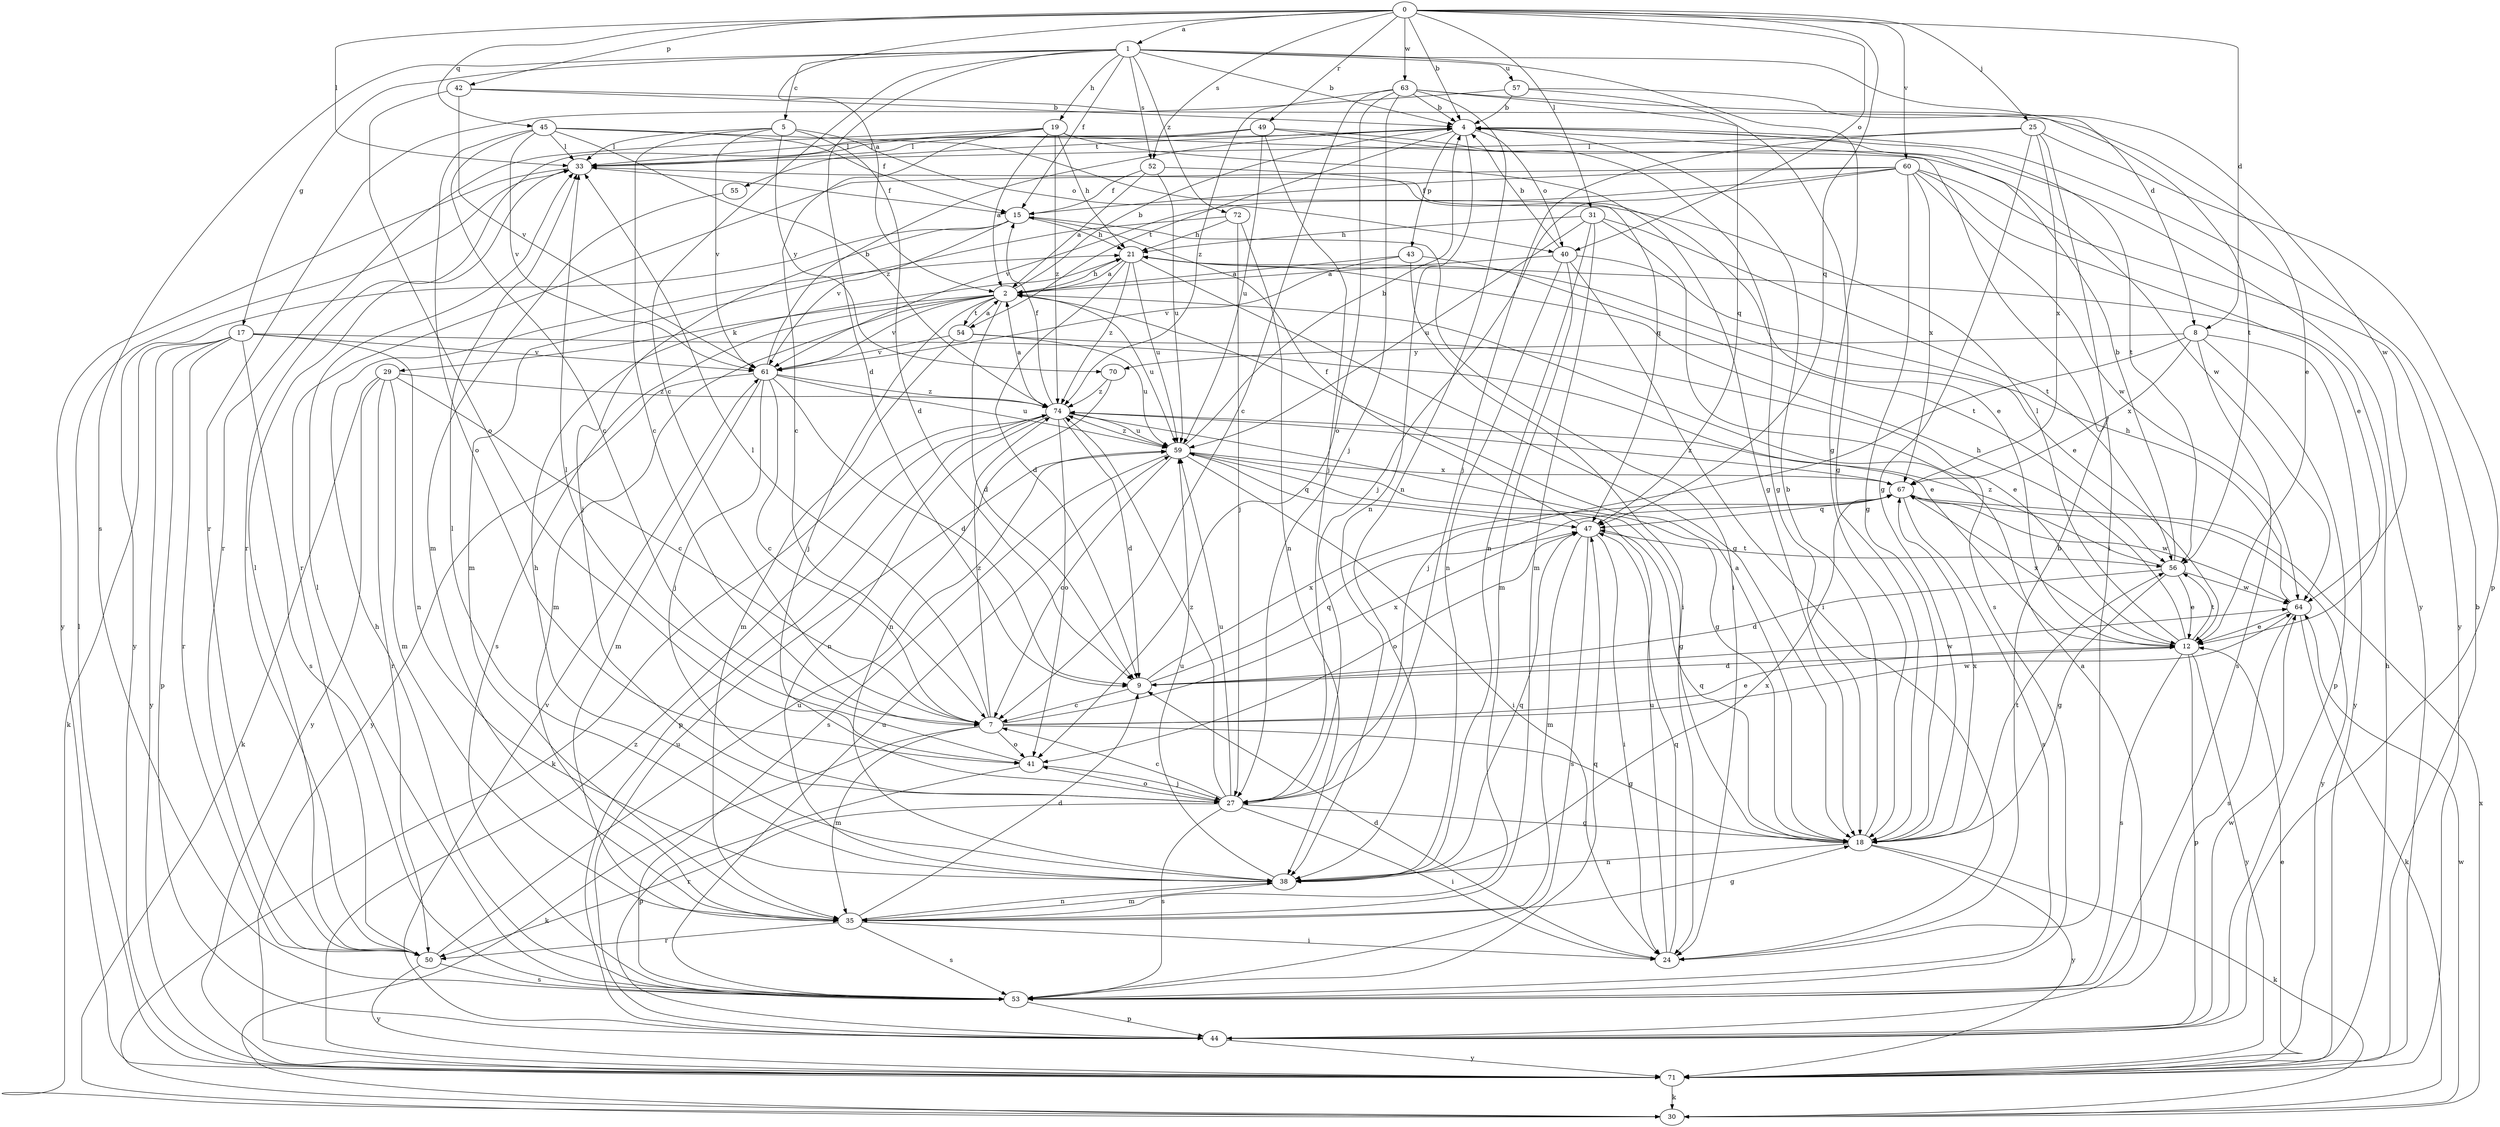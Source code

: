 strict digraph  {
0;
1;
2;
4;
5;
7;
8;
9;
12;
15;
17;
18;
19;
21;
24;
25;
27;
29;
30;
31;
33;
35;
38;
40;
41;
42;
43;
44;
45;
47;
49;
50;
52;
53;
54;
55;
56;
57;
59;
60;
61;
63;
64;
67;
70;
71;
72;
74;
0 -> 1  [label=a];
0 -> 2  [label=a];
0 -> 4  [label=b];
0 -> 8  [label=d];
0 -> 25  [label=j];
0 -> 31  [label=l];
0 -> 33  [label=l];
0 -> 40  [label=o];
0 -> 42  [label=p];
0 -> 45  [label=q];
0 -> 47  [label=q];
0 -> 49  [label=r];
0 -> 52  [label=s];
0 -> 60  [label=v];
0 -> 63  [label=w];
1 -> 4  [label=b];
1 -> 5  [label=c];
1 -> 7  [label=c];
1 -> 8  [label=d];
1 -> 9  [label=d];
1 -> 15  [label=f];
1 -> 17  [label=g];
1 -> 18  [label=g];
1 -> 19  [label=h];
1 -> 52  [label=s];
1 -> 53  [label=s];
1 -> 57  [label=u];
1 -> 72  [label=z];
2 -> 4  [label=b];
2 -> 9  [label=d];
2 -> 21  [label=h];
2 -> 27  [label=j];
2 -> 29  [label=k];
2 -> 35  [label=m];
2 -> 53  [label=s];
2 -> 54  [label=t];
2 -> 59  [label=u];
2 -> 61  [label=v];
4 -> 33  [label=l];
4 -> 38  [label=n];
4 -> 40  [label=o];
4 -> 43  [label=p];
4 -> 54  [label=t];
4 -> 55  [label=t];
4 -> 56  [label=t];
5 -> 7  [label=c];
5 -> 9  [label=d];
5 -> 33  [label=l];
5 -> 40  [label=o];
5 -> 61  [label=v];
5 -> 70  [label=y];
7 -> 12  [label=e];
7 -> 18  [label=g];
7 -> 30  [label=k];
7 -> 33  [label=l];
7 -> 35  [label=m];
7 -> 41  [label=o];
7 -> 64  [label=w];
7 -> 67  [label=x];
7 -> 74  [label=z];
8 -> 27  [label=j];
8 -> 44  [label=p];
8 -> 53  [label=s];
8 -> 67  [label=x];
8 -> 70  [label=y];
8 -> 71  [label=y];
9 -> 7  [label=c];
9 -> 47  [label=q];
9 -> 64  [label=w];
9 -> 67  [label=x];
12 -> 9  [label=d];
12 -> 21  [label=h];
12 -> 33  [label=l];
12 -> 44  [label=p];
12 -> 53  [label=s];
12 -> 56  [label=t];
12 -> 67  [label=x];
12 -> 71  [label=y];
15 -> 21  [label=h];
15 -> 24  [label=i];
15 -> 27  [label=j];
15 -> 61  [label=v];
15 -> 71  [label=y];
17 -> 12  [label=e];
17 -> 30  [label=k];
17 -> 38  [label=n];
17 -> 44  [label=p];
17 -> 50  [label=r];
17 -> 53  [label=s];
17 -> 61  [label=v];
17 -> 71  [label=y];
18 -> 2  [label=a];
18 -> 4  [label=b];
18 -> 30  [label=k];
18 -> 38  [label=n];
18 -> 47  [label=q];
18 -> 56  [label=t];
18 -> 67  [label=x];
18 -> 71  [label=y];
19 -> 2  [label=a];
19 -> 7  [label=c];
19 -> 18  [label=g];
19 -> 21  [label=h];
19 -> 33  [label=l];
19 -> 50  [label=r];
19 -> 64  [label=w];
19 -> 74  [label=z];
21 -> 2  [label=a];
21 -> 9  [label=d];
21 -> 18  [label=g];
21 -> 59  [label=u];
21 -> 74  [label=z];
24 -> 4  [label=b];
24 -> 9  [label=d];
24 -> 47  [label=q];
24 -> 59  [label=u];
25 -> 18  [label=g];
25 -> 24  [label=i];
25 -> 27  [label=j];
25 -> 33  [label=l];
25 -> 44  [label=p];
25 -> 67  [label=x];
27 -> 7  [label=c];
27 -> 18  [label=g];
27 -> 24  [label=i];
27 -> 41  [label=o];
27 -> 50  [label=r];
27 -> 53  [label=s];
27 -> 59  [label=u];
27 -> 74  [label=z];
29 -> 7  [label=c];
29 -> 30  [label=k];
29 -> 35  [label=m];
29 -> 50  [label=r];
29 -> 71  [label=y];
29 -> 74  [label=z];
30 -> 64  [label=w];
30 -> 67  [label=x];
31 -> 21  [label=h];
31 -> 35  [label=m];
31 -> 38  [label=n];
31 -> 53  [label=s];
31 -> 56  [label=t];
31 -> 59  [label=u];
33 -> 15  [label=f];
33 -> 71  [label=y];
35 -> 9  [label=d];
35 -> 18  [label=g];
35 -> 24  [label=i];
35 -> 38  [label=n];
35 -> 50  [label=r];
35 -> 53  [label=s];
38 -> 21  [label=h];
38 -> 33  [label=l];
38 -> 35  [label=m];
38 -> 47  [label=q];
38 -> 59  [label=u];
38 -> 67  [label=x];
40 -> 2  [label=a];
40 -> 4  [label=b];
40 -> 12  [label=e];
40 -> 24  [label=i];
40 -> 35  [label=m];
40 -> 38  [label=n];
41 -> 27  [label=j];
41 -> 33  [label=l];
41 -> 44  [label=p];
42 -> 4  [label=b];
42 -> 41  [label=o];
42 -> 56  [label=t];
42 -> 61  [label=v];
43 -> 2  [label=a];
43 -> 24  [label=i];
43 -> 56  [label=t];
43 -> 61  [label=v];
44 -> 2  [label=a];
44 -> 59  [label=u];
44 -> 61  [label=v];
44 -> 64  [label=w];
44 -> 71  [label=y];
45 -> 7  [label=c];
45 -> 15  [label=f];
45 -> 33  [label=l];
45 -> 41  [label=o];
45 -> 47  [label=q];
45 -> 61  [label=v];
45 -> 74  [label=z];
47 -> 15  [label=f];
47 -> 24  [label=i];
47 -> 35  [label=m];
47 -> 41  [label=o];
47 -> 53  [label=s];
47 -> 56  [label=t];
49 -> 18  [label=g];
49 -> 27  [label=j];
49 -> 33  [label=l];
49 -> 50  [label=r];
49 -> 59  [label=u];
49 -> 71  [label=y];
50 -> 33  [label=l];
50 -> 53  [label=s];
50 -> 59  [label=u];
50 -> 71  [label=y];
52 -> 2  [label=a];
52 -> 12  [label=e];
52 -> 15  [label=f];
52 -> 59  [label=u];
53 -> 21  [label=h];
53 -> 33  [label=l];
53 -> 44  [label=p];
53 -> 47  [label=q];
53 -> 59  [label=u];
54 -> 2  [label=a];
54 -> 12  [label=e];
54 -> 35  [label=m];
54 -> 59  [label=u];
54 -> 61  [label=v];
55 -> 35  [label=m];
56 -> 4  [label=b];
56 -> 9  [label=d];
56 -> 12  [label=e];
56 -> 18  [label=g];
56 -> 64  [label=w];
56 -> 74  [label=z];
57 -> 4  [label=b];
57 -> 18  [label=g];
57 -> 50  [label=r];
57 -> 64  [label=w];
59 -> 4  [label=b];
59 -> 7  [label=c];
59 -> 18  [label=g];
59 -> 24  [label=i];
59 -> 47  [label=q];
59 -> 53  [label=s];
59 -> 67  [label=x];
59 -> 74  [label=z];
60 -> 12  [label=e];
60 -> 15  [label=f];
60 -> 18  [label=g];
60 -> 27  [label=j];
60 -> 50  [label=r];
60 -> 61  [label=v];
60 -> 64  [label=w];
60 -> 67  [label=x];
60 -> 71  [label=y];
61 -> 4  [label=b];
61 -> 7  [label=c];
61 -> 9  [label=d];
61 -> 27  [label=j];
61 -> 35  [label=m];
61 -> 59  [label=u];
61 -> 71  [label=y];
61 -> 74  [label=z];
63 -> 4  [label=b];
63 -> 7  [label=c];
63 -> 12  [label=e];
63 -> 27  [label=j];
63 -> 38  [label=n];
63 -> 41  [label=o];
63 -> 47  [label=q];
63 -> 74  [label=z];
64 -> 12  [label=e];
64 -> 21  [label=h];
64 -> 30  [label=k];
64 -> 53  [label=s];
67 -> 47  [label=q];
67 -> 53  [label=s];
67 -> 64  [label=w];
67 -> 71  [label=y];
67 -> 74  [label=z];
70 -> 38  [label=n];
70 -> 74  [label=z];
71 -> 4  [label=b];
71 -> 12  [label=e];
71 -> 21  [label=h];
71 -> 30  [label=k];
71 -> 33  [label=l];
71 -> 74  [label=z];
72 -> 21  [label=h];
72 -> 27  [label=j];
72 -> 35  [label=m];
72 -> 38  [label=n];
74 -> 2  [label=a];
74 -> 9  [label=d];
74 -> 15  [label=f];
74 -> 18  [label=g];
74 -> 30  [label=k];
74 -> 38  [label=n];
74 -> 41  [label=o];
74 -> 44  [label=p];
74 -> 59  [label=u];
}
